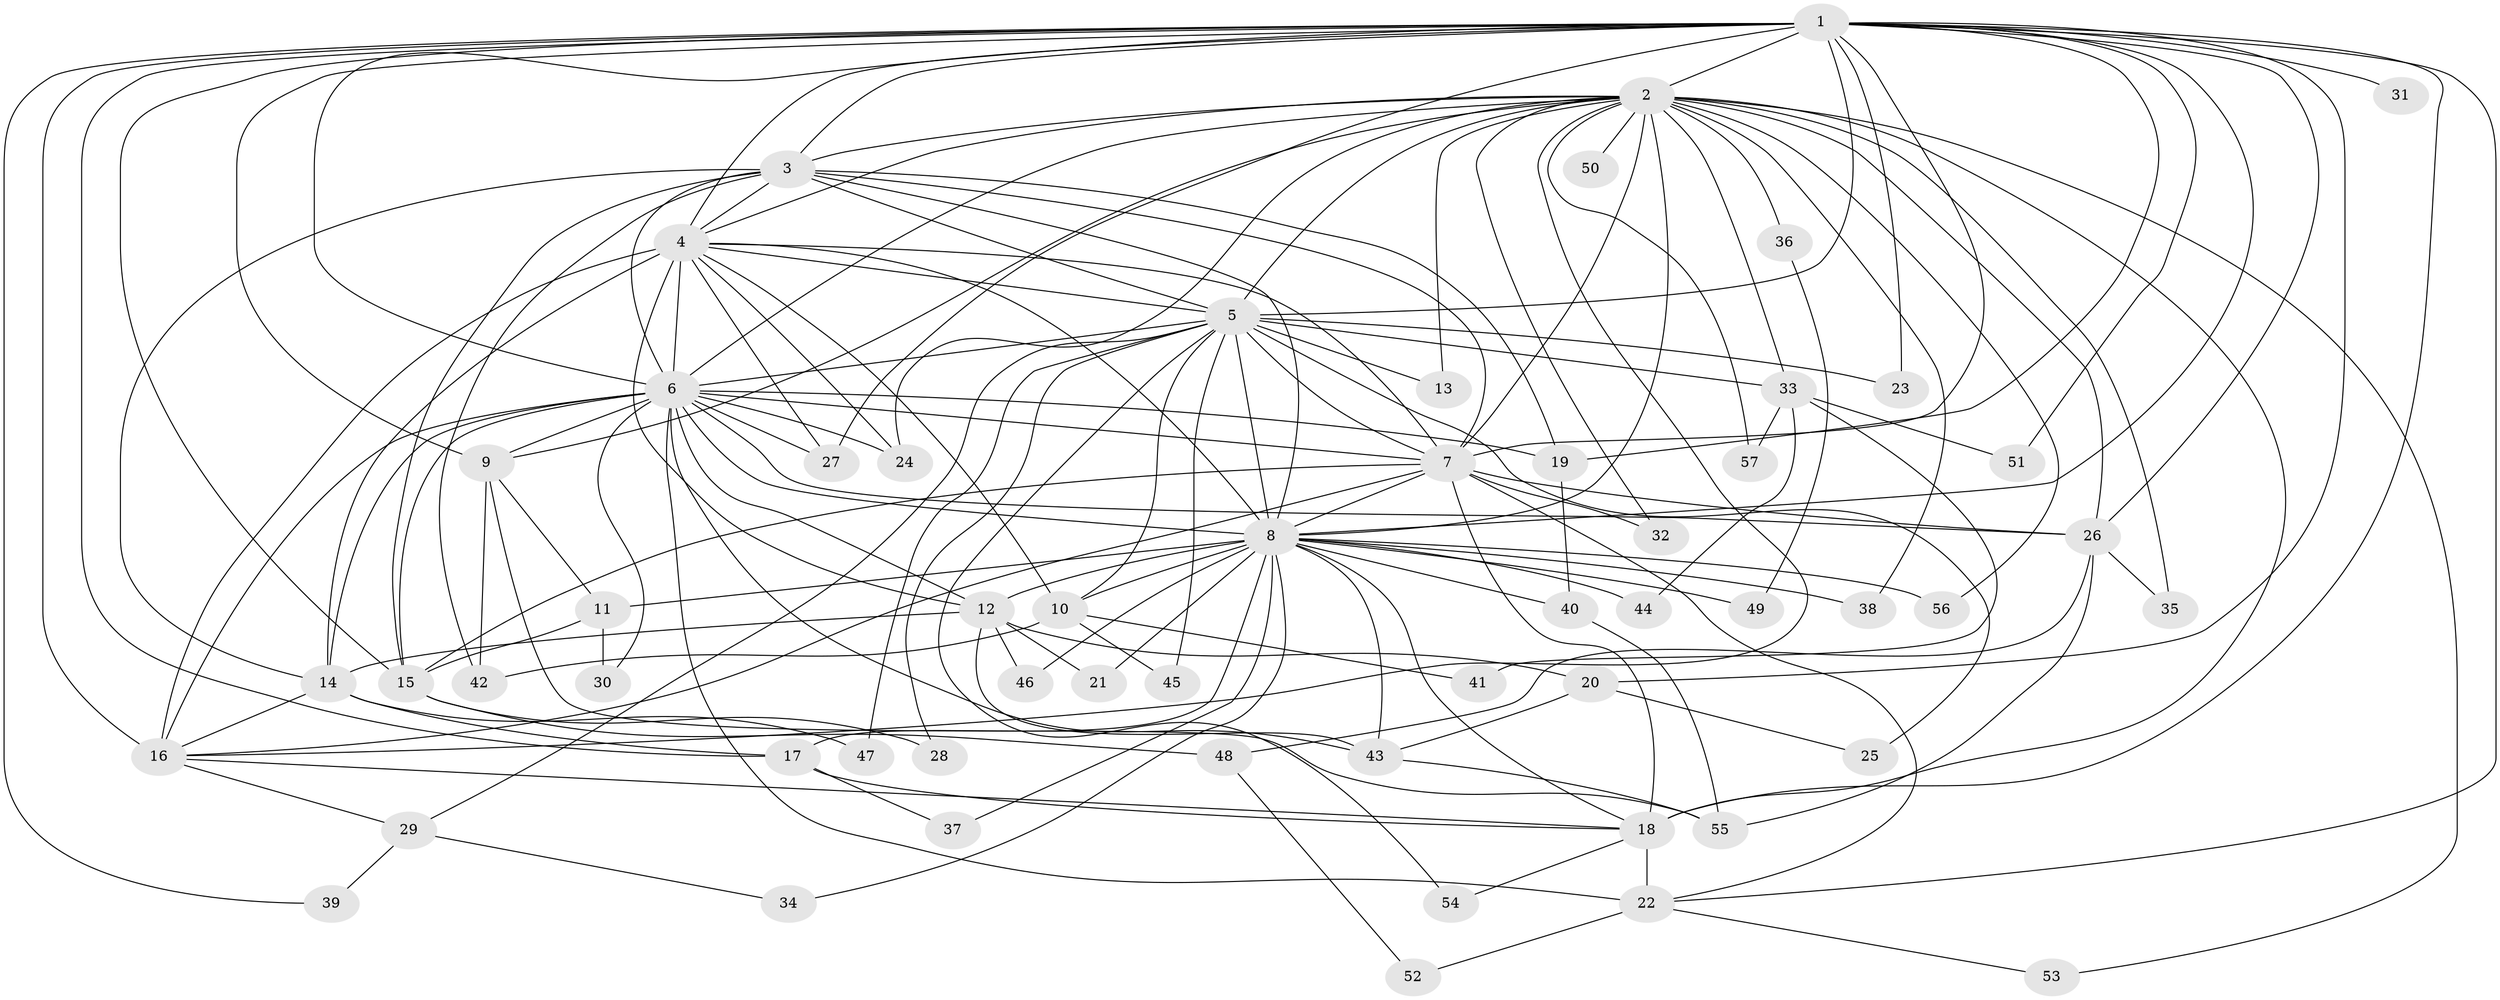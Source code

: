 // original degree distribution, {31: 0.008771929824561403, 28: 0.008771929824561403, 14: 0.017543859649122806, 26: 0.017543859649122806, 21: 0.008771929824561403, 16: 0.008771929824561403, 20: 0.008771929824561403, 29: 0.008771929824561403, 6: 0.02631578947368421, 4: 0.10526315789473684, 5: 0.03508771929824561, 3: 0.16666666666666666, 2: 0.5701754385964912, 8: 0.008771929824561403}
// Generated by graph-tools (version 1.1) at 2025/35/03/09/25 02:35:00]
// undirected, 57 vertices, 152 edges
graph export_dot {
graph [start="1"]
  node [color=gray90,style=filled];
  1;
  2;
  3;
  4;
  5;
  6;
  7;
  8;
  9;
  10;
  11;
  12;
  13;
  14;
  15;
  16;
  17;
  18;
  19;
  20;
  21;
  22;
  23;
  24;
  25;
  26;
  27;
  28;
  29;
  30;
  31;
  32;
  33;
  34;
  35;
  36;
  37;
  38;
  39;
  40;
  41;
  42;
  43;
  44;
  45;
  46;
  47;
  48;
  49;
  50;
  51;
  52;
  53;
  54;
  55;
  56;
  57;
  1 -- 2 [weight=1.0];
  1 -- 3 [weight=1.0];
  1 -- 4 [weight=1.0];
  1 -- 5 [weight=1.0];
  1 -- 6 [weight=3.0];
  1 -- 7 [weight=2.0];
  1 -- 8 [weight=1.0];
  1 -- 9 [weight=3.0];
  1 -- 15 [weight=1.0];
  1 -- 16 [weight=2.0];
  1 -- 17 [weight=1.0];
  1 -- 18 [weight=2.0];
  1 -- 19 [weight=1.0];
  1 -- 20 [weight=2.0];
  1 -- 22 [weight=1.0];
  1 -- 23 [weight=1.0];
  1 -- 26 [weight=2.0];
  1 -- 27 [weight=1.0];
  1 -- 31 [weight=1.0];
  1 -- 39 [weight=1.0];
  1 -- 51 [weight=1.0];
  2 -- 3 [weight=1.0];
  2 -- 4 [weight=1.0];
  2 -- 5 [weight=1.0];
  2 -- 6 [weight=2.0];
  2 -- 7 [weight=3.0];
  2 -- 8 [weight=1.0];
  2 -- 9 [weight=1.0];
  2 -- 13 [weight=1.0];
  2 -- 16 [weight=1.0];
  2 -- 18 [weight=1.0];
  2 -- 24 [weight=1.0];
  2 -- 26 [weight=2.0];
  2 -- 32 [weight=1.0];
  2 -- 33 [weight=1.0];
  2 -- 35 [weight=1.0];
  2 -- 36 [weight=1.0];
  2 -- 38 [weight=1.0];
  2 -- 50 [weight=1.0];
  2 -- 53 [weight=1.0];
  2 -- 56 [weight=1.0];
  2 -- 57 [weight=1.0];
  3 -- 4 [weight=2.0];
  3 -- 5 [weight=1.0];
  3 -- 6 [weight=2.0];
  3 -- 7 [weight=2.0];
  3 -- 8 [weight=1.0];
  3 -- 14 [weight=1.0];
  3 -- 15 [weight=1.0];
  3 -- 19 [weight=1.0];
  3 -- 42 [weight=1.0];
  4 -- 5 [weight=1.0];
  4 -- 6 [weight=2.0];
  4 -- 7 [weight=3.0];
  4 -- 8 [weight=1.0];
  4 -- 10 [weight=1.0];
  4 -- 12 [weight=1.0];
  4 -- 14 [weight=1.0];
  4 -- 16 [weight=9.0];
  4 -- 24 [weight=1.0];
  4 -- 27 [weight=1.0];
  5 -- 6 [weight=2.0];
  5 -- 7 [weight=3.0];
  5 -- 8 [weight=2.0];
  5 -- 10 [weight=1.0];
  5 -- 13 [weight=1.0];
  5 -- 23 [weight=1.0];
  5 -- 25 [weight=1.0];
  5 -- 28 [weight=1.0];
  5 -- 29 [weight=1.0];
  5 -- 33 [weight=1.0];
  5 -- 45 [weight=1.0];
  5 -- 47 [weight=1.0];
  5 -- 54 [weight=1.0];
  6 -- 7 [weight=4.0];
  6 -- 8 [weight=2.0];
  6 -- 9 [weight=1.0];
  6 -- 12 [weight=2.0];
  6 -- 14 [weight=1.0];
  6 -- 15 [weight=1.0];
  6 -- 16 [weight=1.0];
  6 -- 19 [weight=1.0];
  6 -- 22 [weight=1.0];
  6 -- 24 [weight=1.0];
  6 -- 26 [weight=9.0];
  6 -- 27 [weight=1.0];
  6 -- 30 [weight=1.0];
  6 -- 43 [weight=1.0];
  7 -- 8 [weight=2.0];
  7 -- 15 [weight=1.0];
  7 -- 16 [weight=1.0];
  7 -- 18 [weight=6.0];
  7 -- 22 [weight=1.0];
  7 -- 26 [weight=1.0];
  7 -- 32 [weight=1.0];
  8 -- 10 [weight=3.0];
  8 -- 11 [weight=1.0];
  8 -- 12 [weight=1.0];
  8 -- 17 [weight=1.0];
  8 -- 18 [weight=1.0];
  8 -- 21 [weight=1.0];
  8 -- 34 [weight=1.0];
  8 -- 37 [weight=1.0];
  8 -- 38 [weight=1.0];
  8 -- 40 [weight=1.0];
  8 -- 43 [weight=1.0];
  8 -- 44 [weight=1.0];
  8 -- 46 [weight=1.0];
  8 -- 49 [weight=1.0];
  8 -- 56 [weight=1.0];
  9 -- 11 [weight=1.0];
  9 -- 42 [weight=1.0];
  9 -- 55 [weight=1.0];
  10 -- 41 [weight=1.0];
  10 -- 42 [weight=1.0];
  10 -- 45 [weight=1.0];
  11 -- 15 [weight=1.0];
  11 -- 30 [weight=1.0];
  12 -- 14 [weight=1.0];
  12 -- 20 [weight=1.0];
  12 -- 21 [weight=1.0];
  12 -- 43 [weight=1.0];
  12 -- 46 [weight=1.0];
  14 -- 16 [weight=1.0];
  14 -- 17 [weight=2.0];
  14 -- 47 [weight=1.0];
  15 -- 28 [weight=1.0];
  15 -- 48 [weight=1.0];
  16 -- 18 [weight=2.0];
  16 -- 29 [weight=1.0];
  17 -- 18 [weight=1.0];
  17 -- 37 [weight=1.0];
  18 -- 22 [weight=2.0];
  18 -- 54 [weight=1.0];
  19 -- 40 [weight=1.0];
  20 -- 25 [weight=1.0];
  20 -- 43 [weight=2.0];
  22 -- 52 [weight=1.0];
  22 -- 53 [weight=1.0];
  26 -- 35 [weight=2.0];
  26 -- 48 [weight=1.0];
  26 -- 55 [weight=1.0];
  29 -- 34 [weight=1.0];
  29 -- 39 [weight=1.0];
  33 -- 41 [weight=1.0];
  33 -- 44 [weight=1.0];
  33 -- 51 [weight=1.0];
  33 -- 57 [weight=1.0];
  36 -- 49 [weight=1.0];
  40 -- 55 [weight=1.0];
  43 -- 55 [weight=1.0];
  48 -- 52 [weight=1.0];
}
